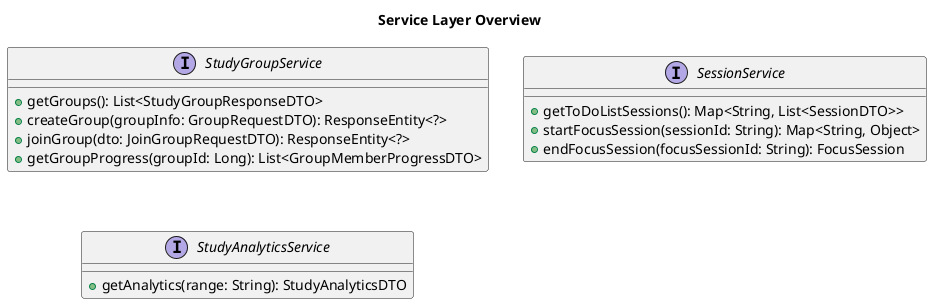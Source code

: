 @startuml
title Service Layer Overview

interface StudyGroupService {
    + getGroups(): List<StudyGroupResponseDTO>
    + createGroup(groupInfo: GroupRequestDTO): ResponseEntity<?>
    + joinGroup(dto: JoinGroupRequestDTO): ResponseEntity<?>
    + getGroupProgress(groupId: Long): List<GroupMemberProgressDTO>
}

interface SessionService {
    + getToDoListSessions(): Map<String, List<SessionDTO>>
    + startFocusSession(sessionId: String): Map<String, Object>
    + endFocusSession(focusSessionId: String): FocusSession
}

interface StudyAnalyticsService {
    + getAnalytics(range: String): StudyAnalyticsDTO
}

@enduml
